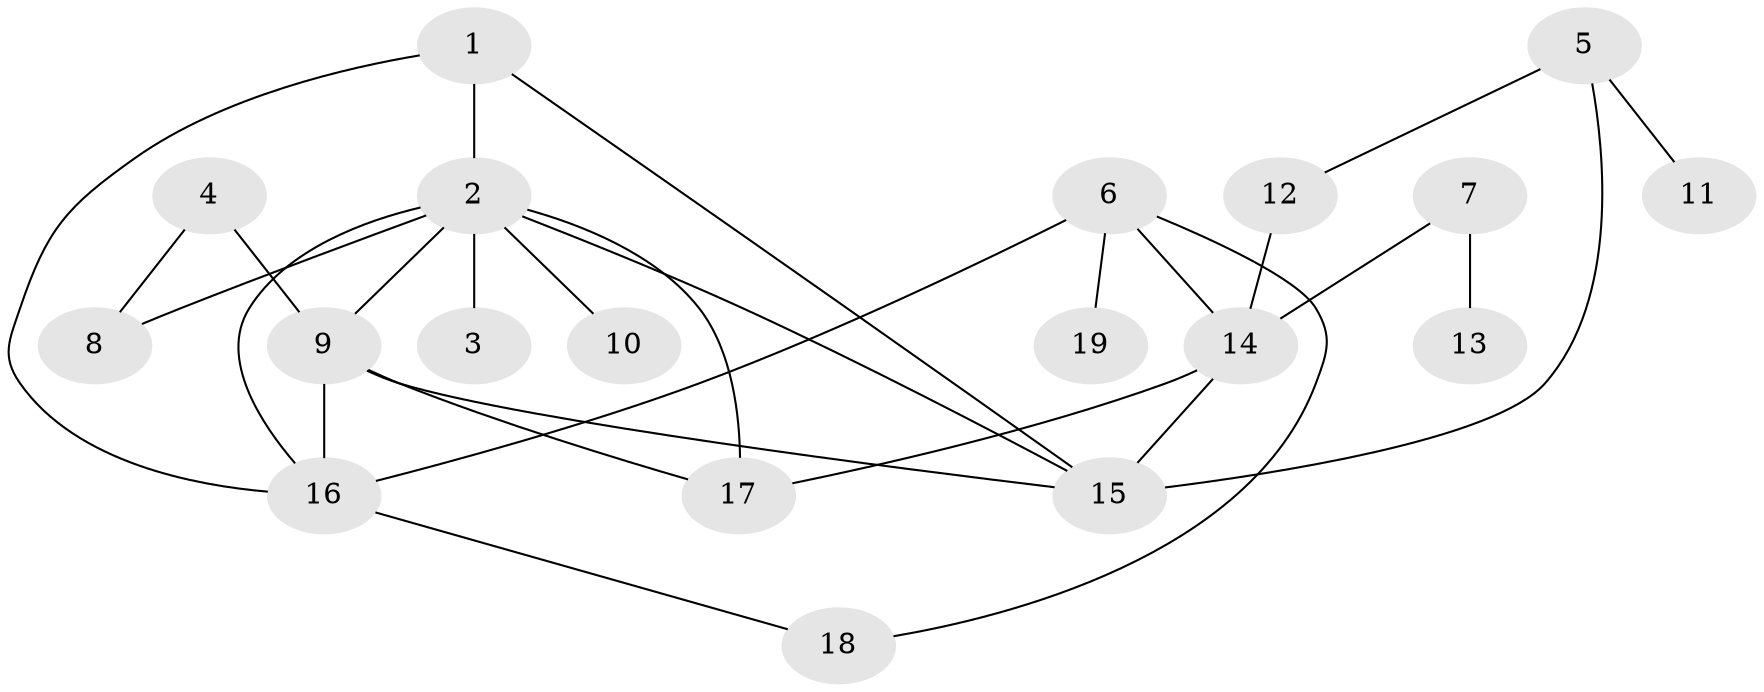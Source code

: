 // original degree distribution, {4: 0.1111111111111111, 5: 0.047619047619047616, 6: 0.015873015873015872, 3: 0.2698412698412698, 7: 0.015873015873015872, 1: 0.30158730158730157, 2: 0.23809523809523808}
// Generated by graph-tools (version 1.1) at 2025/36/03/04/25 23:36:05]
// undirected, 19 vertices, 28 edges
graph export_dot {
  node [color=gray90,style=filled];
  1;
  2;
  3;
  4;
  5;
  6;
  7;
  8;
  9;
  10;
  11;
  12;
  13;
  14;
  15;
  16;
  17;
  18;
  19;
  1 -- 2 [weight=2.0];
  1 -- 15 [weight=1.0];
  1 -- 16 [weight=1.0];
  2 -- 3 [weight=2.0];
  2 -- 8 [weight=1.0];
  2 -- 9 [weight=1.0];
  2 -- 10 [weight=1.0];
  2 -- 15 [weight=1.0];
  2 -- 16 [weight=1.0];
  2 -- 17 [weight=1.0];
  4 -- 8 [weight=1.0];
  4 -- 9 [weight=1.0];
  5 -- 11 [weight=1.0];
  5 -- 12 [weight=1.0];
  5 -- 15 [weight=2.0];
  6 -- 14 [weight=1.0];
  6 -- 16 [weight=1.0];
  6 -- 18 [weight=1.0];
  6 -- 19 [weight=1.0];
  7 -- 13 [weight=2.0];
  7 -- 14 [weight=1.0];
  9 -- 15 [weight=1.0];
  9 -- 16 [weight=1.0];
  9 -- 17 [weight=1.0];
  12 -- 14 [weight=1.0];
  14 -- 15 [weight=1.0];
  14 -- 17 [weight=1.0];
  16 -- 18 [weight=1.0];
}
